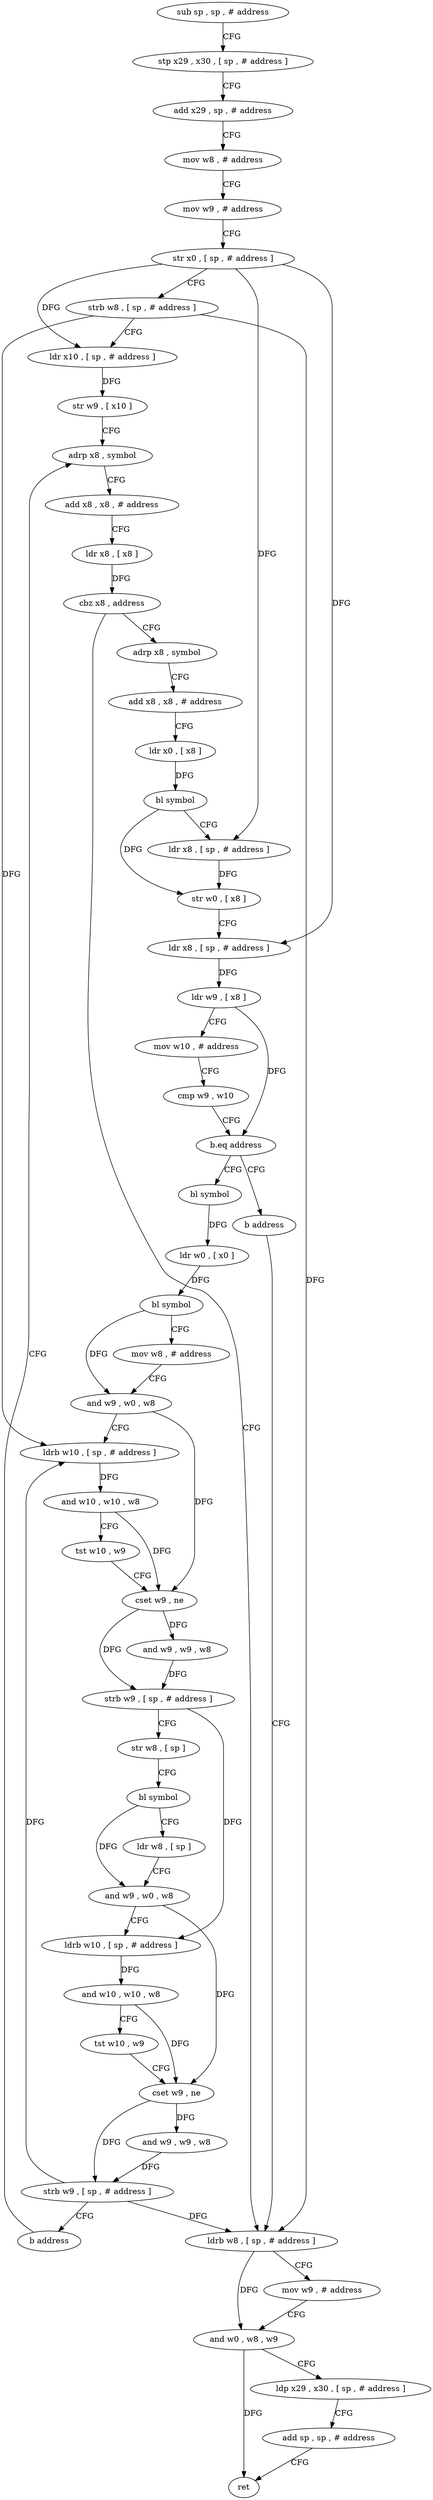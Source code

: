 digraph "func" {
"4219664" [label = "sub sp , sp , # address" ]
"4219668" [label = "stp x29 , x30 , [ sp , # address ]" ]
"4219672" [label = "add x29 , sp , # address" ]
"4219676" [label = "mov w8 , # address" ]
"4219680" [label = "mov w9 , # address" ]
"4219684" [label = "str x0 , [ sp , # address ]" ]
"4219688" [label = "strb w8 , [ sp , # address ]" ]
"4219692" [label = "ldr x10 , [ sp , # address ]" ]
"4219696" [label = "str w9 , [ x10 ]" ]
"4219700" [label = "adrp x8 , symbol" ]
"4219852" [label = "ldrb w8 , [ sp , # address ]" ]
"4219856" [label = "mov w9 , # address" ]
"4219860" [label = "and w0 , w8 , w9" ]
"4219864" [label = "ldp x29 , x30 , [ sp , # address ]" ]
"4219868" [label = "add sp , sp , # address" ]
"4219872" [label = "ret" ]
"4219716" [label = "adrp x8 , symbol" ]
"4219720" [label = "add x8 , x8 , # address" ]
"4219724" [label = "ldr x0 , [ x8 ]" ]
"4219728" [label = "bl symbol" ]
"4219732" [label = "ldr x8 , [ sp , # address ]" ]
"4219736" [label = "str w0 , [ x8 ]" ]
"4219740" [label = "ldr x8 , [ sp , # address ]" ]
"4219744" [label = "ldr w9 , [ x8 ]" ]
"4219748" [label = "mov w10 , # address" ]
"4219752" [label = "cmp w9 , w10" ]
"4219756" [label = "b.eq address" ]
"4219764" [label = "bl symbol" ]
"4219760" [label = "b address" ]
"4219768" [label = "ldr w0 , [ x0 ]" ]
"4219772" [label = "bl symbol" ]
"4219776" [label = "mov w8 , # address" ]
"4219780" [label = "and w9 , w0 , w8" ]
"4219784" [label = "ldrb w10 , [ sp , # address ]" ]
"4219788" [label = "and w10 , w10 , w8" ]
"4219792" [label = "tst w10 , w9" ]
"4219796" [label = "cset w9 , ne" ]
"4219800" [label = "and w9 , w9 , w8" ]
"4219804" [label = "strb w9 , [ sp , # address ]" ]
"4219808" [label = "str w8 , [ sp ]" ]
"4219812" [label = "bl symbol" ]
"4219816" [label = "ldr w8 , [ sp ]" ]
"4219820" [label = "and w9 , w0 , w8" ]
"4219824" [label = "ldrb w10 , [ sp , # address ]" ]
"4219828" [label = "and w10 , w10 , w8" ]
"4219832" [label = "tst w10 , w9" ]
"4219836" [label = "cset w9 , ne" ]
"4219840" [label = "and w9 , w9 , w8" ]
"4219844" [label = "strb w9 , [ sp , # address ]" ]
"4219848" [label = "b address" ]
"4219704" [label = "add x8 , x8 , # address" ]
"4219708" [label = "ldr x8 , [ x8 ]" ]
"4219712" [label = "cbz x8 , address" ]
"4219664" -> "4219668" [ label = "CFG" ]
"4219668" -> "4219672" [ label = "CFG" ]
"4219672" -> "4219676" [ label = "CFG" ]
"4219676" -> "4219680" [ label = "CFG" ]
"4219680" -> "4219684" [ label = "CFG" ]
"4219684" -> "4219688" [ label = "CFG" ]
"4219684" -> "4219692" [ label = "DFG" ]
"4219684" -> "4219732" [ label = "DFG" ]
"4219684" -> "4219740" [ label = "DFG" ]
"4219688" -> "4219692" [ label = "CFG" ]
"4219688" -> "4219852" [ label = "DFG" ]
"4219688" -> "4219784" [ label = "DFG" ]
"4219692" -> "4219696" [ label = "DFG" ]
"4219696" -> "4219700" [ label = "CFG" ]
"4219700" -> "4219704" [ label = "CFG" ]
"4219852" -> "4219856" [ label = "CFG" ]
"4219852" -> "4219860" [ label = "DFG" ]
"4219856" -> "4219860" [ label = "CFG" ]
"4219860" -> "4219864" [ label = "CFG" ]
"4219860" -> "4219872" [ label = "DFG" ]
"4219864" -> "4219868" [ label = "CFG" ]
"4219868" -> "4219872" [ label = "CFG" ]
"4219716" -> "4219720" [ label = "CFG" ]
"4219720" -> "4219724" [ label = "CFG" ]
"4219724" -> "4219728" [ label = "DFG" ]
"4219728" -> "4219732" [ label = "CFG" ]
"4219728" -> "4219736" [ label = "DFG" ]
"4219732" -> "4219736" [ label = "DFG" ]
"4219736" -> "4219740" [ label = "CFG" ]
"4219740" -> "4219744" [ label = "DFG" ]
"4219744" -> "4219748" [ label = "CFG" ]
"4219744" -> "4219756" [ label = "DFG" ]
"4219748" -> "4219752" [ label = "CFG" ]
"4219752" -> "4219756" [ label = "CFG" ]
"4219756" -> "4219764" [ label = "CFG" ]
"4219756" -> "4219760" [ label = "CFG" ]
"4219764" -> "4219768" [ label = "DFG" ]
"4219760" -> "4219852" [ label = "CFG" ]
"4219768" -> "4219772" [ label = "DFG" ]
"4219772" -> "4219776" [ label = "CFG" ]
"4219772" -> "4219780" [ label = "DFG" ]
"4219776" -> "4219780" [ label = "CFG" ]
"4219780" -> "4219784" [ label = "CFG" ]
"4219780" -> "4219796" [ label = "DFG" ]
"4219784" -> "4219788" [ label = "DFG" ]
"4219788" -> "4219792" [ label = "CFG" ]
"4219788" -> "4219796" [ label = "DFG" ]
"4219792" -> "4219796" [ label = "CFG" ]
"4219796" -> "4219800" [ label = "DFG" ]
"4219796" -> "4219804" [ label = "DFG" ]
"4219800" -> "4219804" [ label = "DFG" ]
"4219804" -> "4219808" [ label = "CFG" ]
"4219804" -> "4219824" [ label = "DFG" ]
"4219808" -> "4219812" [ label = "CFG" ]
"4219812" -> "4219816" [ label = "CFG" ]
"4219812" -> "4219820" [ label = "DFG" ]
"4219816" -> "4219820" [ label = "CFG" ]
"4219820" -> "4219824" [ label = "CFG" ]
"4219820" -> "4219836" [ label = "DFG" ]
"4219824" -> "4219828" [ label = "DFG" ]
"4219828" -> "4219832" [ label = "CFG" ]
"4219828" -> "4219836" [ label = "DFG" ]
"4219832" -> "4219836" [ label = "CFG" ]
"4219836" -> "4219840" [ label = "DFG" ]
"4219836" -> "4219844" [ label = "DFG" ]
"4219840" -> "4219844" [ label = "DFG" ]
"4219844" -> "4219848" [ label = "CFG" ]
"4219844" -> "4219852" [ label = "DFG" ]
"4219844" -> "4219784" [ label = "DFG" ]
"4219848" -> "4219700" [ label = "CFG" ]
"4219704" -> "4219708" [ label = "CFG" ]
"4219708" -> "4219712" [ label = "DFG" ]
"4219712" -> "4219852" [ label = "CFG" ]
"4219712" -> "4219716" [ label = "CFG" ]
}
